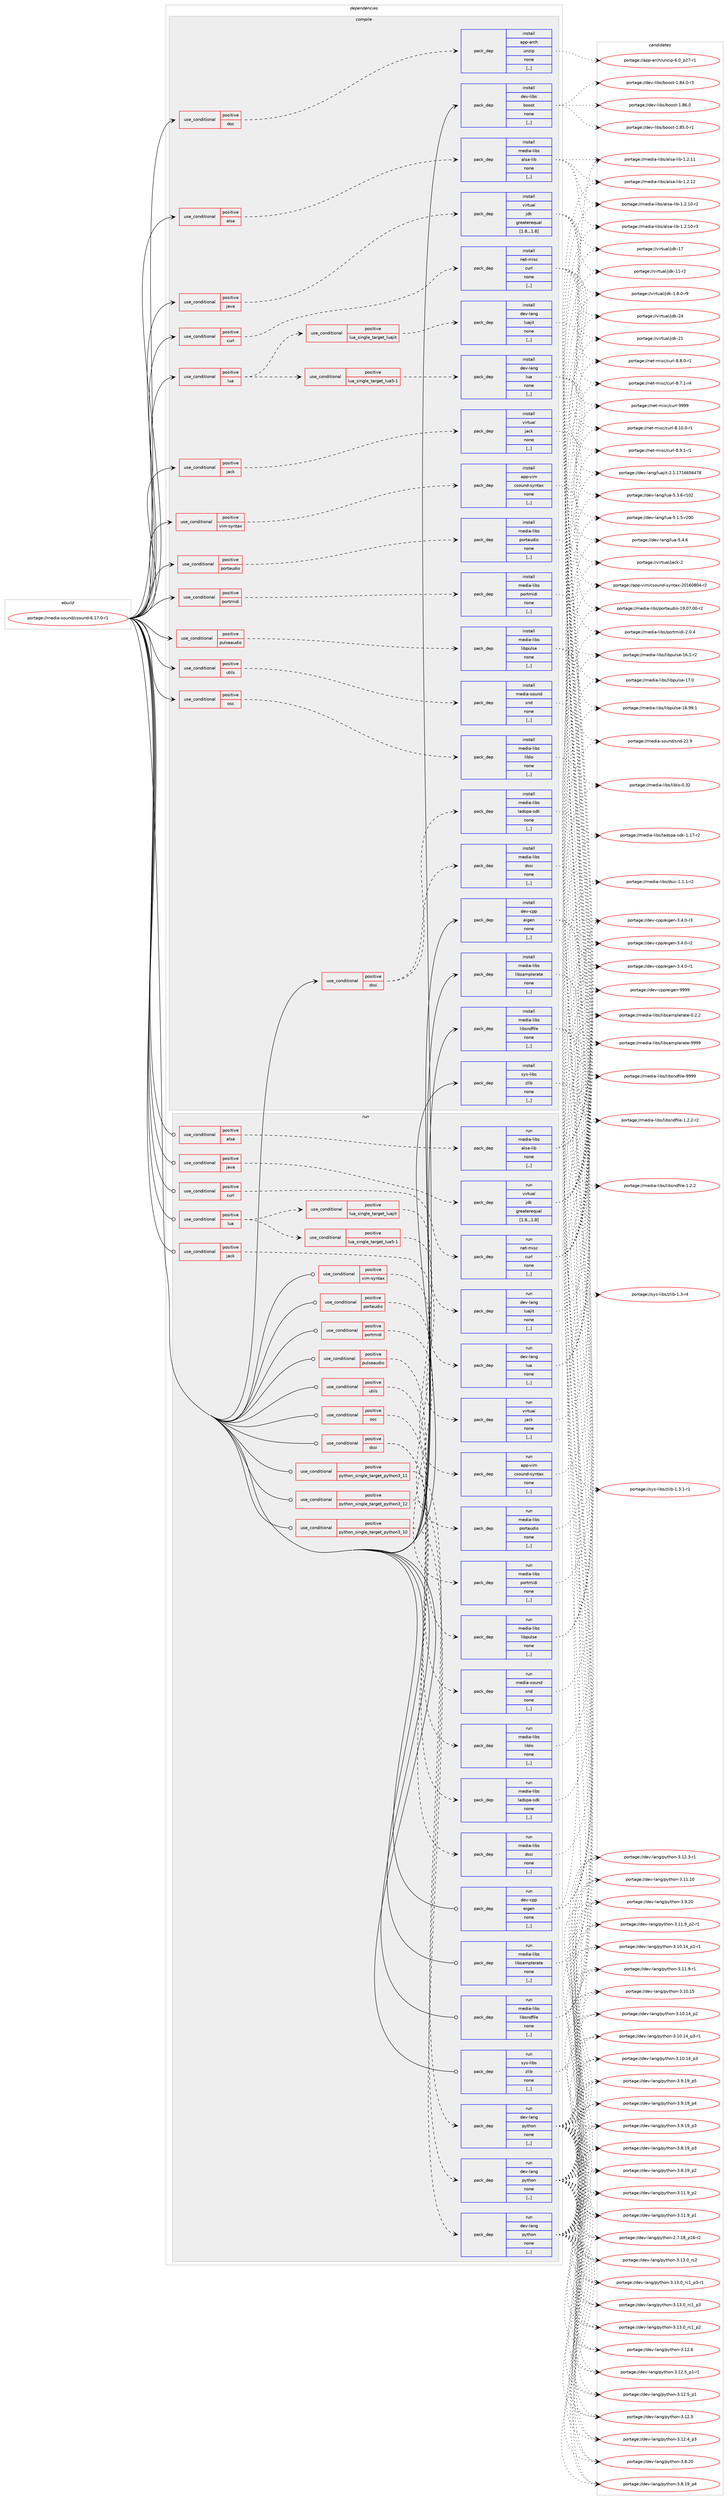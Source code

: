 digraph prolog {

# *************
# Graph options
# *************

newrank=true;
concentrate=true;
compound=true;
graph [rankdir=LR,fontname=Helvetica,fontsize=10,ranksep=1.5];#, ranksep=2.5, nodesep=0.2];
edge  [arrowhead=vee];
node  [fontname=Helvetica,fontsize=10];

# **********
# The ebuild
# **********

subgraph cluster_leftcol {
color=gray;
label=<<i>ebuild</i>>;
id [label="portage://media-sound/csound-6.17.0-r1", color=red, width=4, href="../media-sound/csound-6.17.0-r1.svg"];
}

# ****************
# The dependencies
# ****************

subgraph cluster_midcol {
color=gray;
label=<<i>dependencies</i>>;
subgraph cluster_compile {
fillcolor="#eeeeee";
style=filled;
label=<<i>compile</i>>;
subgraph cond213073 {
dependency824247 [label=<<TABLE BORDER="0" CELLBORDER="1" CELLSPACING="0" CELLPADDING="4"><TR><TD ROWSPAN="3" CELLPADDING="10">use_conditional</TD></TR><TR><TD>positive</TD></TR><TR><TD>alsa</TD></TR></TABLE>>, shape=none, color=red];
subgraph pack604966 {
dependency824248 [label=<<TABLE BORDER="0" CELLBORDER="1" CELLSPACING="0" CELLPADDING="4" WIDTH="220"><TR><TD ROWSPAN="6" CELLPADDING="30">pack_dep</TD></TR><TR><TD WIDTH="110">install</TD></TR><TR><TD>media-libs</TD></TR><TR><TD>alsa-lib</TD></TR><TR><TD>none</TD></TR><TR><TD>[,,]</TD></TR></TABLE>>, shape=none, color=blue];
}
dependency824247:e -> dependency824248:w [weight=20,style="dashed",arrowhead="vee"];
}
id:e -> dependency824247:w [weight=20,style="solid",arrowhead="vee"];
subgraph cond213074 {
dependency824249 [label=<<TABLE BORDER="0" CELLBORDER="1" CELLSPACING="0" CELLPADDING="4"><TR><TD ROWSPAN="3" CELLPADDING="10">use_conditional</TD></TR><TR><TD>positive</TD></TR><TR><TD>curl</TD></TR></TABLE>>, shape=none, color=red];
subgraph pack604967 {
dependency824250 [label=<<TABLE BORDER="0" CELLBORDER="1" CELLSPACING="0" CELLPADDING="4" WIDTH="220"><TR><TD ROWSPAN="6" CELLPADDING="30">pack_dep</TD></TR><TR><TD WIDTH="110">install</TD></TR><TR><TD>net-misc</TD></TR><TR><TD>curl</TD></TR><TR><TD>none</TD></TR><TR><TD>[,,]</TD></TR></TABLE>>, shape=none, color=blue];
}
dependency824249:e -> dependency824250:w [weight=20,style="dashed",arrowhead="vee"];
}
id:e -> dependency824249:w [weight=20,style="solid",arrowhead="vee"];
subgraph cond213075 {
dependency824251 [label=<<TABLE BORDER="0" CELLBORDER="1" CELLSPACING="0" CELLPADDING="4"><TR><TD ROWSPAN="3" CELLPADDING="10">use_conditional</TD></TR><TR><TD>positive</TD></TR><TR><TD>doc</TD></TR></TABLE>>, shape=none, color=red];
subgraph pack604968 {
dependency824252 [label=<<TABLE BORDER="0" CELLBORDER="1" CELLSPACING="0" CELLPADDING="4" WIDTH="220"><TR><TD ROWSPAN="6" CELLPADDING="30">pack_dep</TD></TR><TR><TD WIDTH="110">install</TD></TR><TR><TD>app-arch</TD></TR><TR><TD>unzip</TD></TR><TR><TD>none</TD></TR><TR><TD>[,,]</TD></TR></TABLE>>, shape=none, color=blue];
}
dependency824251:e -> dependency824252:w [weight=20,style="dashed",arrowhead="vee"];
}
id:e -> dependency824251:w [weight=20,style="solid",arrowhead="vee"];
subgraph cond213076 {
dependency824253 [label=<<TABLE BORDER="0" CELLBORDER="1" CELLSPACING="0" CELLPADDING="4"><TR><TD ROWSPAN="3" CELLPADDING="10">use_conditional</TD></TR><TR><TD>positive</TD></TR><TR><TD>dssi</TD></TR></TABLE>>, shape=none, color=red];
subgraph pack604969 {
dependency824254 [label=<<TABLE BORDER="0" CELLBORDER="1" CELLSPACING="0" CELLPADDING="4" WIDTH="220"><TR><TD ROWSPAN="6" CELLPADDING="30">pack_dep</TD></TR><TR><TD WIDTH="110">install</TD></TR><TR><TD>media-libs</TD></TR><TR><TD>dssi</TD></TR><TR><TD>none</TD></TR><TR><TD>[,,]</TD></TR></TABLE>>, shape=none, color=blue];
}
dependency824253:e -> dependency824254:w [weight=20,style="dashed",arrowhead="vee"];
subgraph pack604970 {
dependency824255 [label=<<TABLE BORDER="0" CELLBORDER="1" CELLSPACING="0" CELLPADDING="4" WIDTH="220"><TR><TD ROWSPAN="6" CELLPADDING="30">pack_dep</TD></TR><TR><TD WIDTH="110">install</TD></TR><TR><TD>media-libs</TD></TR><TR><TD>ladspa-sdk</TD></TR><TR><TD>none</TD></TR><TR><TD>[,,]</TD></TR></TABLE>>, shape=none, color=blue];
}
dependency824253:e -> dependency824255:w [weight=20,style="dashed",arrowhead="vee"];
}
id:e -> dependency824253:w [weight=20,style="solid",arrowhead="vee"];
subgraph cond213077 {
dependency824256 [label=<<TABLE BORDER="0" CELLBORDER="1" CELLSPACING="0" CELLPADDING="4"><TR><TD ROWSPAN="3" CELLPADDING="10">use_conditional</TD></TR><TR><TD>positive</TD></TR><TR><TD>jack</TD></TR></TABLE>>, shape=none, color=red];
subgraph pack604971 {
dependency824257 [label=<<TABLE BORDER="0" CELLBORDER="1" CELLSPACING="0" CELLPADDING="4" WIDTH="220"><TR><TD ROWSPAN="6" CELLPADDING="30">pack_dep</TD></TR><TR><TD WIDTH="110">install</TD></TR><TR><TD>virtual</TD></TR><TR><TD>jack</TD></TR><TR><TD>none</TD></TR><TR><TD>[,,]</TD></TR></TABLE>>, shape=none, color=blue];
}
dependency824256:e -> dependency824257:w [weight=20,style="dashed",arrowhead="vee"];
}
id:e -> dependency824256:w [weight=20,style="solid",arrowhead="vee"];
subgraph cond213078 {
dependency824258 [label=<<TABLE BORDER="0" CELLBORDER="1" CELLSPACING="0" CELLPADDING="4"><TR><TD ROWSPAN="3" CELLPADDING="10">use_conditional</TD></TR><TR><TD>positive</TD></TR><TR><TD>java</TD></TR></TABLE>>, shape=none, color=red];
subgraph pack604972 {
dependency824259 [label=<<TABLE BORDER="0" CELLBORDER="1" CELLSPACING="0" CELLPADDING="4" WIDTH="220"><TR><TD ROWSPAN="6" CELLPADDING="30">pack_dep</TD></TR><TR><TD WIDTH="110">install</TD></TR><TR><TD>virtual</TD></TR><TR><TD>jdk</TD></TR><TR><TD>greaterequal</TD></TR><TR><TD>[1.8,,,1.8]</TD></TR></TABLE>>, shape=none, color=blue];
}
dependency824258:e -> dependency824259:w [weight=20,style="dashed",arrowhead="vee"];
}
id:e -> dependency824258:w [weight=20,style="solid",arrowhead="vee"];
subgraph cond213079 {
dependency824260 [label=<<TABLE BORDER="0" CELLBORDER="1" CELLSPACING="0" CELLPADDING="4"><TR><TD ROWSPAN="3" CELLPADDING="10">use_conditional</TD></TR><TR><TD>positive</TD></TR><TR><TD>lua</TD></TR></TABLE>>, shape=none, color=red];
subgraph cond213080 {
dependency824261 [label=<<TABLE BORDER="0" CELLBORDER="1" CELLSPACING="0" CELLPADDING="4"><TR><TD ROWSPAN="3" CELLPADDING="10">use_conditional</TD></TR><TR><TD>positive</TD></TR><TR><TD>lua_single_target_luajit</TD></TR></TABLE>>, shape=none, color=red];
subgraph pack604973 {
dependency824262 [label=<<TABLE BORDER="0" CELLBORDER="1" CELLSPACING="0" CELLPADDING="4" WIDTH="220"><TR><TD ROWSPAN="6" CELLPADDING="30">pack_dep</TD></TR><TR><TD WIDTH="110">install</TD></TR><TR><TD>dev-lang</TD></TR><TR><TD>luajit</TD></TR><TR><TD>none</TD></TR><TR><TD>[,,]</TD></TR></TABLE>>, shape=none, color=blue];
}
dependency824261:e -> dependency824262:w [weight=20,style="dashed",arrowhead="vee"];
}
dependency824260:e -> dependency824261:w [weight=20,style="dashed",arrowhead="vee"];
subgraph cond213081 {
dependency824263 [label=<<TABLE BORDER="0" CELLBORDER="1" CELLSPACING="0" CELLPADDING="4"><TR><TD ROWSPAN="3" CELLPADDING="10">use_conditional</TD></TR><TR><TD>positive</TD></TR><TR><TD>lua_single_target_lua5-1</TD></TR></TABLE>>, shape=none, color=red];
subgraph pack604974 {
dependency824264 [label=<<TABLE BORDER="0" CELLBORDER="1" CELLSPACING="0" CELLPADDING="4" WIDTH="220"><TR><TD ROWSPAN="6" CELLPADDING="30">pack_dep</TD></TR><TR><TD WIDTH="110">install</TD></TR><TR><TD>dev-lang</TD></TR><TR><TD>lua</TD></TR><TR><TD>none</TD></TR><TR><TD>[,,]</TD></TR></TABLE>>, shape=none, color=blue];
}
dependency824263:e -> dependency824264:w [weight=20,style="dashed",arrowhead="vee"];
}
dependency824260:e -> dependency824263:w [weight=20,style="dashed",arrowhead="vee"];
}
id:e -> dependency824260:w [weight=20,style="solid",arrowhead="vee"];
subgraph cond213082 {
dependency824265 [label=<<TABLE BORDER="0" CELLBORDER="1" CELLSPACING="0" CELLPADDING="4"><TR><TD ROWSPAN="3" CELLPADDING="10">use_conditional</TD></TR><TR><TD>positive</TD></TR><TR><TD>osc</TD></TR></TABLE>>, shape=none, color=red];
subgraph pack604975 {
dependency824266 [label=<<TABLE BORDER="0" CELLBORDER="1" CELLSPACING="0" CELLPADDING="4" WIDTH="220"><TR><TD ROWSPAN="6" CELLPADDING="30">pack_dep</TD></TR><TR><TD WIDTH="110">install</TD></TR><TR><TD>media-libs</TD></TR><TR><TD>liblo</TD></TR><TR><TD>none</TD></TR><TR><TD>[,,]</TD></TR></TABLE>>, shape=none, color=blue];
}
dependency824265:e -> dependency824266:w [weight=20,style="dashed",arrowhead="vee"];
}
id:e -> dependency824265:w [weight=20,style="solid",arrowhead="vee"];
subgraph cond213083 {
dependency824267 [label=<<TABLE BORDER="0" CELLBORDER="1" CELLSPACING="0" CELLPADDING="4"><TR><TD ROWSPAN="3" CELLPADDING="10">use_conditional</TD></TR><TR><TD>positive</TD></TR><TR><TD>portaudio</TD></TR></TABLE>>, shape=none, color=red];
subgraph pack604976 {
dependency824268 [label=<<TABLE BORDER="0" CELLBORDER="1" CELLSPACING="0" CELLPADDING="4" WIDTH="220"><TR><TD ROWSPAN="6" CELLPADDING="30">pack_dep</TD></TR><TR><TD WIDTH="110">install</TD></TR><TR><TD>media-libs</TD></TR><TR><TD>portaudio</TD></TR><TR><TD>none</TD></TR><TR><TD>[,,]</TD></TR></TABLE>>, shape=none, color=blue];
}
dependency824267:e -> dependency824268:w [weight=20,style="dashed",arrowhead="vee"];
}
id:e -> dependency824267:w [weight=20,style="solid",arrowhead="vee"];
subgraph cond213084 {
dependency824269 [label=<<TABLE BORDER="0" CELLBORDER="1" CELLSPACING="0" CELLPADDING="4"><TR><TD ROWSPAN="3" CELLPADDING="10">use_conditional</TD></TR><TR><TD>positive</TD></TR><TR><TD>portmidi</TD></TR></TABLE>>, shape=none, color=red];
subgraph pack604977 {
dependency824270 [label=<<TABLE BORDER="0" CELLBORDER="1" CELLSPACING="0" CELLPADDING="4" WIDTH="220"><TR><TD ROWSPAN="6" CELLPADDING="30">pack_dep</TD></TR><TR><TD WIDTH="110">install</TD></TR><TR><TD>media-libs</TD></TR><TR><TD>portmidi</TD></TR><TR><TD>none</TD></TR><TR><TD>[,,]</TD></TR></TABLE>>, shape=none, color=blue];
}
dependency824269:e -> dependency824270:w [weight=20,style="dashed",arrowhead="vee"];
}
id:e -> dependency824269:w [weight=20,style="solid",arrowhead="vee"];
subgraph cond213085 {
dependency824271 [label=<<TABLE BORDER="0" CELLBORDER="1" CELLSPACING="0" CELLPADDING="4"><TR><TD ROWSPAN="3" CELLPADDING="10">use_conditional</TD></TR><TR><TD>positive</TD></TR><TR><TD>pulseaudio</TD></TR></TABLE>>, shape=none, color=red];
subgraph pack604978 {
dependency824272 [label=<<TABLE BORDER="0" CELLBORDER="1" CELLSPACING="0" CELLPADDING="4" WIDTH="220"><TR><TD ROWSPAN="6" CELLPADDING="30">pack_dep</TD></TR><TR><TD WIDTH="110">install</TD></TR><TR><TD>media-libs</TD></TR><TR><TD>libpulse</TD></TR><TR><TD>none</TD></TR><TR><TD>[,,]</TD></TR></TABLE>>, shape=none, color=blue];
}
dependency824271:e -> dependency824272:w [weight=20,style="dashed",arrowhead="vee"];
}
id:e -> dependency824271:w [weight=20,style="solid",arrowhead="vee"];
subgraph cond213086 {
dependency824273 [label=<<TABLE BORDER="0" CELLBORDER="1" CELLSPACING="0" CELLPADDING="4"><TR><TD ROWSPAN="3" CELLPADDING="10">use_conditional</TD></TR><TR><TD>positive</TD></TR><TR><TD>utils</TD></TR></TABLE>>, shape=none, color=red];
subgraph pack604979 {
dependency824274 [label=<<TABLE BORDER="0" CELLBORDER="1" CELLSPACING="0" CELLPADDING="4" WIDTH="220"><TR><TD ROWSPAN="6" CELLPADDING="30">pack_dep</TD></TR><TR><TD WIDTH="110">install</TD></TR><TR><TD>media-sound</TD></TR><TR><TD>snd</TD></TR><TR><TD>none</TD></TR><TR><TD>[,,]</TD></TR></TABLE>>, shape=none, color=blue];
}
dependency824273:e -> dependency824274:w [weight=20,style="dashed",arrowhead="vee"];
}
id:e -> dependency824273:w [weight=20,style="solid",arrowhead="vee"];
subgraph cond213087 {
dependency824275 [label=<<TABLE BORDER="0" CELLBORDER="1" CELLSPACING="0" CELLPADDING="4"><TR><TD ROWSPAN="3" CELLPADDING="10">use_conditional</TD></TR><TR><TD>positive</TD></TR><TR><TD>vim-syntax</TD></TR></TABLE>>, shape=none, color=red];
subgraph pack604980 {
dependency824276 [label=<<TABLE BORDER="0" CELLBORDER="1" CELLSPACING="0" CELLPADDING="4" WIDTH="220"><TR><TD ROWSPAN="6" CELLPADDING="30">pack_dep</TD></TR><TR><TD WIDTH="110">install</TD></TR><TR><TD>app-vim</TD></TR><TR><TD>csound-syntax</TD></TR><TR><TD>none</TD></TR><TR><TD>[,,]</TD></TR></TABLE>>, shape=none, color=blue];
}
dependency824275:e -> dependency824276:w [weight=20,style="dashed",arrowhead="vee"];
}
id:e -> dependency824275:w [weight=20,style="solid",arrowhead="vee"];
subgraph pack604981 {
dependency824277 [label=<<TABLE BORDER="0" CELLBORDER="1" CELLSPACING="0" CELLPADDING="4" WIDTH="220"><TR><TD ROWSPAN="6" CELLPADDING="30">pack_dep</TD></TR><TR><TD WIDTH="110">install</TD></TR><TR><TD>dev-cpp</TD></TR><TR><TD>eigen</TD></TR><TR><TD>none</TD></TR><TR><TD>[,,]</TD></TR></TABLE>>, shape=none, color=blue];
}
id:e -> dependency824277:w [weight=20,style="solid",arrowhead="vee"];
subgraph pack604982 {
dependency824278 [label=<<TABLE BORDER="0" CELLBORDER="1" CELLSPACING="0" CELLPADDING="4" WIDTH="220"><TR><TD ROWSPAN="6" CELLPADDING="30">pack_dep</TD></TR><TR><TD WIDTH="110">install</TD></TR><TR><TD>dev-libs</TD></TR><TR><TD>boost</TD></TR><TR><TD>none</TD></TR><TR><TD>[,,]</TD></TR></TABLE>>, shape=none, color=blue];
}
id:e -> dependency824278:w [weight=20,style="solid",arrowhead="vee"];
subgraph pack604983 {
dependency824279 [label=<<TABLE BORDER="0" CELLBORDER="1" CELLSPACING="0" CELLPADDING="4" WIDTH="220"><TR><TD ROWSPAN="6" CELLPADDING="30">pack_dep</TD></TR><TR><TD WIDTH="110">install</TD></TR><TR><TD>media-libs</TD></TR><TR><TD>libsamplerate</TD></TR><TR><TD>none</TD></TR><TR><TD>[,,]</TD></TR></TABLE>>, shape=none, color=blue];
}
id:e -> dependency824279:w [weight=20,style="solid",arrowhead="vee"];
subgraph pack604984 {
dependency824280 [label=<<TABLE BORDER="0" CELLBORDER="1" CELLSPACING="0" CELLPADDING="4" WIDTH="220"><TR><TD ROWSPAN="6" CELLPADDING="30">pack_dep</TD></TR><TR><TD WIDTH="110">install</TD></TR><TR><TD>media-libs</TD></TR><TR><TD>libsndfile</TD></TR><TR><TD>none</TD></TR><TR><TD>[,,]</TD></TR></TABLE>>, shape=none, color=blue];
}
id:e -> dependency824280:w [weight=20,style="solid",arrowhead="vee"];
subgraph pack604985 {
dependency824281 [label=<<TABLE BORDER="0" CELLBORDER="1" CELLSPACING="0" CELLPADDING="4" WIDTH="220"><TR><TD ROWSPAN="6" CELLPADDING="30">pack_dep</TD></TR><TR><TD WIDTH="110">install</TD></TR><TR><TD>sys-libs</TD></TR><TR><TD>zlib</TD></TR><TR><TD>none</TD></TR><TR><TD>[,,]</TD></TR></TABLE>>, shape=none, color=blue];
}
id:e -> dependency824281:w [weight=20,style="solid",arrowhead="vee"];
}
subgraph cluster_compileandrun {
fillcolor="#eeeeee";
style=filled;
label=<<i>compile and run</i>>;
}
subgraph cluster_run {
fillcolor="#eeeeee";
style=filled;
label=<<i>run</i>>;
subgraph cond213088 {
dependency824282 [label=<<TABLE BORDER="0" CELLBORDER="1" CELLSPACING="0" CELLPADDING="4"><TR><TD ROWSPAN="3" CELLPADDING="10">use_conditional</TD></TR><TR><TD>positive</TD></TR><TR><TD>alsa</TD></TR></TABLE>>, shape=none, color=red];
subgraph pack604986 {
dependency824283 [label=<<TABLE BORDER="0" CELLBORDER="1" CELLSPACING="0" CELLPADDING="4" WIDTH="220"><TR><TD ROWSPAN="6" CELLPADDING="30">pack_dep</TD></TR><TR><TD WIDTH="110">run</TD></TR><TR><TD>media-libs</TD></TR><TR><TD>alsa-lib</TD></TR><TR><TD>none</TD></TR><TR><TD>[,,]</TD></TR></TABLE>>, shape=none, color=blue];
}
dependency824282:e -> dependency824283:w [weight=20,style="dashed",arrowhead="vee"];
}
id:e -> dependency824282:w [weight=20,style="solid",arrowhead="odot"];
subgraph cond213089 {
dependency824284 [label=<<TABLE BORDER="0" CELLBORDER="1" CELLSPACING="0" CELLPADDING="4"><TR><TD ROWSPAN="3" CELLPADDING="10">use_conditional</TD></TR><TR><TD>positive</TD></TR><TR><TD>curl</TD></TR></TABLE>>, shape=none, color=red];
subgraph pack604987 {
dependency824285 [label=<<TABLE BORDER="0" CELLBORDER="1" CELLSPACING="0" CELLPADDING="4" WIDTH="220"><TR><TD ROWSPAN="6" CELLPADDING="30">pack_dep</TD></TR><TR><TD WIDTH="110">run</TD></TR><TR><TD>net-misc</TD></TR><TR><TD>curl</TD></TR><TR><TD>none</TD></TR><TR><TD>[,,]</TD></TR></TABLE>>, shape=none, color=blue];
}
dependency824284:e -> dependency824285:w [weight=20,style="dashed",arrowhead="vee"];
}
id:e -> dependency824284:w [weight=20,style="solid",arrowhead="odot"];
subgraph cond213090 {
dependency824286 [label=<<TABLE BORDER="0" CELLBORDER="1" CELLSPACING="0" CELLPADDING="4"><TR><TD ROWSPAN="3" CELLPADDING="10">use_conditional</TD></TR><TR><TD>positive</TD></TR><TR><TD>dssi</TD></TR></TABLE>>, shape=none, color=red];
subgraph pack604988 {
dependency824287 [label=<<TABLE BORDER="0" CELLBORDER="1" CELLSPACING="0" CELLPADDING="4" WIDTH="220"><TR><TD ROWSPAN="6" CELLPADDING="30">pack_dep</TD></TR><TR><TD WIDTH="110">run</TD></TR><TR><TD>media-libs</TD></TR><TR><TD>dssi</TD></TR><TR><TD>none</TD></TR><TR><TD>[,,]</TD></TR></TABLE>>, shape=none, color=blue];
}
dependency824286:e -> dependency824287:w [weight=20,style="dashed",arrowhead="vee"];
subgraph pack604989 {
dependency824288 [label=<<TABLE BORDER="0" CELLBORDER="1" CELLSPACING="0" CELLPADDING="4" WIDTH="220"><TR><TD ROWSPAN="6" CELLPADDING="30">pack_dep</TD></TR><TR><TD WIDTH="110">run</TD></TR><TR><TD>media-libs</TD></TR><TR><TD>ladspa-sdk</TD></TR><TR><TD>none</TD></TR><TR><TD>[,,]</TD></TR></TABLE>>, shape=none, color=blue];
}
dependency824286:e -> dependency824288:w [weight=20,style="dashed",arrowhead="vee"];
}
id:e -> dependency824286:w [weight=20,style="solid",arrowhead="odot"];
subgraph cond213091 {
dependency824289 [label=<<TABLE BORDER="0" CELLBORDER="1" CELLSPACING="0" CELLPADDING="4"><TR><TD ROWSPAN="3" CELLPADDING="10">use_conditional</TD></TR><TR><TD>positive</TD></TR><TR><TD>jack</TD></TR></TABLE>>, shape=none, color=red];
subgraph pack604990 {
dependency824290 [label=<<TABLE BORDER="0" CELLBORDER="1" CELLSPACING="0" CELLPADDING="4" WIDTH="220"><TR><TD ROWSPAN="6" CELLPADDING="30">pack_dep</TD></TR><TR><TD WIDTH="110">run</TD></TR><TR><TD>virtual</TD></TR><TR><TD>jack</TD></TR><TR><TD>none</TD></TR><TR><TD>[,,]</TD></TR></TABLE>>, shape=none, color=blue];
}
dependency824289:e -> dependency824290:w [weight=20,style="dashed",arrowhead="vee"];
}
id:e -> dependency824289:w [weight=20,style="solid",arrowhead="odot"];
subgraph cond213092 {
dependency824291 [label=<<TABLE BORDER="0" CELLBORDER="1" CELLSPACING="0" CELLPADDING="4"><TR><TD ROWSPAN="3" CELLPADDING="10">use_conditional</TD></TR><TR><TD>positive</TD></TR><TR><TD>java</TD></TR></TABLE>>, shape=none, color=red];
subgraph pack604991 {
dependency824292 [label=<<TABLE BORDER="0" CELLBORDER="1" CELLSPACING="0" CELLPADDING="4" WIDTH="220"><TR><TD ROWSPAN="6" CELLPADDING="30">pack_dep</TD></TR><TR><TD WIDTH="110">run</TD></TR><TR><TD>virtual</TD></TR><TR><TD>jdk</TD></TR><TR><TD>greaterequal</TD></TR><TR><TD>[1.8,,,1.8]</TD></TR></TABLE>>, shape=none, color=blue];
}
dependency824291:e -> dependency824292:w [weight=20,style="dashed",arrowhead="vee"];
}
id:e -> dependency824291:w [weight=20,style="solid",arrowhead="odot"];
subgraph cond213093 {
dependency824293 [label=<<TABLE BORDER="0" CELLBORDER="1" CELLSPACING="0" CELLPADDING="4"><TR><TD ROWSPAN="3" CELLPADDING="10">use_conditional</TD></TR><TR><TD>positive</TD></TR><TR><TD>lua</TD></TR></TABLE>>, shape=none, color=red];
subgraph cond213094 {
dependency824294 [label=<<TABLE BORDER="0" CELLBORDER="1" CELLSPACING="0" CELLPADDING="4"><TR><TD ROWSPAN="3" CELLPADDING="10">use_conditional</TD></TR><TR><TD>positive</TD></TR><TR><TD>lua_single_target_luajit</TD></TR></TABLE>>, shape=none, color=red];
subgraph pack604992 {
dependency824295 [label=<<TABLE BORDER="0" CELLBORDER="1" CELLSPACING="0" CELLPADDING="4" WIDTH="220"><TR><TD ROWSPAN="6" CELLPADDING="30">pack_dep</TD></TR><TR><TD WIDTH="110">run</TD></TR><TR><TD>dev-lang</TD></TR><TR><TD>luajit</TD></TR><TR><TD>none</TD></TR><TR><TD>[,,]</TD></TR></TABLE>>, shape=none, color=blue];
}
dependency824294:e -> dependency824295:w [weight=20,style="dashed",arrowhead="vee"];
}
dependency824293:e -> dependency824294:w [weight=20,style="dashed",arrowhead="vee"];
subgraph cond213095 {
dependency824296 [label=<<TABLE BORDER="0" CELLBORDER="1" CELLSPACING="0" CELLPADDING="4"><TR><TD ROWSPAN="3" CELLPADDING="10">use_conditional</TD></TR><TR><TD>positive</TD></TR><TR><TD>lua_single_target_lua5-1</TD></TR></TABLE>>, shape=none, color=red];
subgraph pack604993 {
dependency824297 [label=<<TABLE BORDER="0" CELLBORDER="1" CELLSPACING="0" CELLPADDING="4" WIDTH="220"><TR><TD ROWSPAN="6" CELLPADDING="30">pack_dep</TD></TR><TR><TD WIDTH="110">run</TD></TR><TR><TD>dev-lang</TD></TR><TR><TD>lua</TD></TR><TR><TD>none</TD></TR><TR><TD>[,,]</TD></TR></TABLE>>, shape=none, color=blue];
}
dependency824296:e -> dependency824297:w [weight=20,style="dashed",arrowhead="vee"];
}
dependency824293:e -> dependency824296:w [weight=20,style="dashed",arrowhead="vee"];
}
id:e -> dependency824293:w [weight=20,style="solid",arrowhead="odot"];
subgraph cond213096 {
dependency824298 [label=<<TABLE BORDER="0" CELLBORDER="1" CELLSPACING="0" CELLPADDING="4"><TR><TD ROWSPAN="3" CELLPADDING="10">use_conditional</TD></TR><TR><TD>positive</TD></TR><TR><TD>osc</TD></TR></TABLE>>, shape=none, color=red];
subgraph pack604994 {
dependency824299 [label=<<TABLE BORDER="0" CELLBORDER="1" CELLSPACING="0" CELLPADDING="4" WIDTH="220"><TR><TD ROWSPAN="6" CELLPADDING="30">pack_dep</TD></TR><TR><TD WIDTH="110">run</TD></TR><TR><TD>media-libs</TD></TR><TR><TD>liblo</TD></TR><TR><TD>none</TD></TR><TR><TD>[,,]</TD></TR></TABLE>>, shape=none, color=blue];
}
dependency824298:e -> dependency824299:w [weight=20,style="dashed",arrowhead="vee"];
}
id:e -> dependency824298:w [weight=20,style="solid",arrowhead="odot"];
subgraph cond213097 {
dependency824300 [label=<<TABLE BORDER="0" CELLBORDER="1" CELLSPACING="0" CELLPADDING="4"><TR><TD ROWSPAN="3" CELLPADDING="10">use_conditional</TD></TR><TR><TD>positive</TD></TR><TR><TD>portaudio</TD></TR></TABLE>>, shape=none, color=red];
subgraph pack604995 {
dependency824301 [label=<<TABLE BORDER="0" CELLBORDER="1" CELLSPACING="0" CELLPADDING="4" WIDTH="220"><TR><TD ROWSPAN="6" CELLPADDING="30">pack_dep</TD></TR><TR><TD WIDTH="110">run</TD></TR><TR><TD>media-libs</TD></TR><TR><TD>portaudio</TD></TR><TR><TD>none</TD></TR><TR><TD>[,,]</TD></TR></TABLE>>, shape=none, color=blue];
}
dependency824300:e -> dependency824301:w [weight=20,style="dashed",arrowhead="vee"];
}
id:e -> dependency824300:w [weight=20,style="solid",arrowhead="odot"];
subgraph cond213098 {
dependency824302 [label=<<TABLE BORDER="0" CELLBORDER="1" CELLSPACING="0" CELLPADDING="4"><TR><TD ROWSPAN="3" CELLPADDING="10">use_conditional</TD></TR><TR><TD>positive</TD></TR><TR><TD>portmidi</TD></TR></TABLE>>, shape=none, color=red];
subgraph pack604996 {
dependency824303 [label=<<TABLE BORDER="0" CELLBORDER="1" CELLSPACING="0" CELLPADDING="4" WIDTH="220"><TR><TD ROWSPAN="6" CELLPADDING="30">pack_dep</TD></TR><TR><TD WIDTH="110">run</TD></TR><TR><TD>media-libs</TD></TR><TR><TD>portmidi</TD></TR><TR><TD>none</TD></TR><TR><TD>[,,]</TD></TR></TABLE>>, shape=none, color=blue];
}
dependency824302:e -> dependency824303:w [weight=20,style="dashed",arrowhead="vee"];
}
id:e -> dependency824302:w [weight=20,style="solid",arrowhead="odot"];
subgraph cond213099 {
dependency824304 [label=<<TABLE BORDER="0" CELLBORDER="1" CELLSPACING="0" CELLPADDING="4"><TR><TD ROWSPAN="3" CELLPADDING="10">use_conditional</TD></TR><TR><TD>positive</TD></TR><TR><TD>pulseaudio</TD></TR></TABLE>>, shape=none, color=red];
subgraph pack604997 {
dependency824305 [label=<<TABLE BORDER="0" CELLBORDER="1" CELLSPACING="0" CELLPADDING="4" WIDTH="220"><TR><TD ROWSPAN="6" CELLPADDING="30">pack_dep</TD></TR><TR><TD WIDTH="110">run</TD></TR><TR><TD>media-libs</TD></TR><TR><TD>libpulse</TD></TR><TR><TD>none</TD></TR><TR><TD>[,,]</TD></TR></TABLE>>, shape=none, color=blue];
}
dependency824304:e -> dependency824305:w [weight=20,style="dashed",arrowhead="vee"];
}
id:e -> dependency824304:w [weight=20,style="solid",arrowhead="odot"];
subgraph cond213100 {
dependency824306 [label=<<TABLE BORDER="0" CELLBORDER="1" CELLSPACING="0" CELLPADDING="4"><TR><TD ROWSPAN="3" CELLPADDING="10">use_conditional</TD></TR><TR><TD>positive</TD></TR><TR><TD>python_single_target_python3_10</TD></TR></TABLE>>, shape=none, color=red];
subgraph pack604998 {
dependency824307 [label=<<TABLE BORDER="0" CELLBORDER="1" CELLSPACING="0" CELLPADDING="4" WIDTH="220"><TR><TD ROWSPAN="6" CELLPADDING="30">pack_dep</TD></TR><TR><TD WIDTH="110">run</TD></TR><TR><TD>dev-lang</TD></TR><TR><TD>python</TD></TR><TR><TD>none</TD></TR><TR><TD>[,,]</TD></TR></TABLE>>, shape=none, color=blue];
}
dependency824306:e -> dependency824307:w [weight=20,style="dashed",arrowhead="vee"];
}
id:e -> dependency824306:w [weight=20,style="solid",arrowhead="odot"];
subgraph cond213101 {
dependency824308 [label=<<TABLE BORDER="0" CELLBORDER="1" CELLSPACING="0" CELLPADDING="4"><TR><TD ROWSPAN="3" CELLPADDING="10">use_conditional</TD></TR><TR><TD>positive</TD></TR><TR><TD>python_single_target_python3_11</TD></TR></TABLE>>, shape=none, color=red];
subgraph pack604999 {
dependency824309 [label=<<TABLE BORDER="0" CELLBORDER="1" CELLSPACING="0" CELLPADDING="4" WIDTH="220"><TR><TD ROWSPAN="6" CELLPADDING="30">pack_dep</TD></TR><TR><TD WIDTH="110">run</TD></TR><TR><TD>dev-lang</TD></TR><TR><TD>python</TD></TR><TR><TD>none</TD></TR><TR><TD>[,,]</TD></TR></TABLE>>, shape=none, color=blue];
}
dependency824308:e -> dependency824309:w [weight=20,style="dashed",arrowhead="vee"];
}
id:e -> dependency824308:w [weight=20,style="solid",arrowhead="odot"];
subgraph cond213102 {
dependency824310 [label=<<TABLE BORDER="0" CELLBORDER="1" CELLSPACING="0" CELLPADDING="4"><TR><TD ROWSPAN="3" CELLPADDING="10">use_conditional</TD></TR><TR><TD>positive</TD></TR><TR><TD>python_single_target_python3_12</TD></TR></TABLE>>, shape=none, color=red];
subgraph pack605000 {
dependency824311 [label=<<TABLE BORDER="0" CELLBORDER="1" CELLSPACING="0" CELLPADDING="4" WIDTH="220"><TR><TD ROWSPAN="6" CELLPADDING="30">pack_dep</TD></TR><TR><TD WIDTH="110">run</TD></TR><TR><TD>dev-lang</TD></TR><TR><TD>python</TD></TR><TR><TD>none</TD></TR><TR><TD>[,,]</TD></TR></TABLE>>, shape=none, color=blue];
}
dependency824310:e -> dependency824311:w [weight=20,style="dashed",arrowhead="vee"];
}
id:e -> dependency824310:w [weight=20,style="solid",arrowhead="odot"];
subgraph cond213103 {
dependency824312 [label=<<TABLE BORDER="0" CELLBORDER="1" CELLSPACING="0" CELLPADDING="4"><TR><TD ROWSPAN="3" CELLPADDING="10">use_conditional</TD></TR><TR><TD>positive</TD></TR><TR><TD>utils</TD></TR></TABLE>>, shape=none, color=red];
subgraph pack605001 {
dependency824313 [label=<<TABLE BORDER="0" CELLBORDER="1" CELLSPACING="0" CELLPADDING="4" WIDTH="220"><TR><TD ROWSPAN="6" CELLPADDING="30">pack_dep</TD></TR><TR><TD WIDTH="110">run</TD></TR><TR><TD>media-sound</TD></TR><TR><TD>snd</TD></TR><TR><TD>none</TD></TR><TR><TD>[,,]</TD></TR></TABLE>>, shape=none, color=blue];
}
dependency824312:e -> dependency824313:w [weight=20,style="dashed",arrowhead="vee"];
}
id:e -> dependency824312:w [weight=20,style="solid",arrowhead="odot"];
subgraph cond213104 {
dependency824314 [label=<<TABLE BORDER="0" CELLBORDER="1" CELLSPACING="0" CELLPADDING="4"><TR><TD ROWSPAN="3" CELLPADDING="10">use_conditional</TD></TR><TR><TD>positive</TD></TR><TR><TD>vim-syntax</TD></TR></TABLE>>, shape=none, color=red];
subgraph pack605002 {
dependency824315 [label=<<TABLE BORDER="0" CELLBORDER="1" CELLSPACING="0" CELLPADDING="4" WIDTH="220"><TR><TD ROWSPAN="6" CELLPADDING="30">pack_dep</TD></TR><TR><TD WIDTH="110">run</TD></TR><TR><TD>app-vim</TD></TR><TR><TD>csound-syntax</TD></TR><TR><TD>none</TD></TR><TR><TD>[,,]</TD></TR></TABLE>>, shape=none, color=blue];
}
dependency824314:e -> dependency824315:w [weight=20,style="dashed",arrowhead="vee"];
}
id:e -> dependency824314:w [weight=20,style="solid",arrowhead="odot"];
subgraph pack605003 {
dependency824316 [label=<<TABLE BORDER="0" CELLBORDER="1" CELLSPACING="0" CELLPADDING="4" WIDTH="220"><TR><TD ROWSPAN="6" CELLPADDING="30">pack_dep</TD></TR><TR><TD WIDTH="110">run</TD></TR><TR><TD>dev-cpp</TD></TR><TR><TD>eigen</TD></TR><TR><TD>none</TD></TR><TR><TD>[,,]</TD></TR></TABLE>>, shape=none, color=blue];
}
id:e -> dependency824316:w [weight=20,style="solid",arrowhead="odot"];
subgraph pack605004 {
dependency824317 [label=<<TABLE BORDER="0" CELLBORDER="1" CELLSPACING="0" CELLPADDING="4" WIDTH="220"><TR><TD ROWSPAN="6" CELLPADDING="30">pack_dep</TD></TR><TR><TD WIDTH="110">run</TD></TR><TR><TD>media-libs</TD></TR><TR><TD>libsamplerate</TD></TR><TR><TD>none</TD></TR><TR><TD>[,,]</TD></TR></TABLE>>, shape=none, color=blue];
}
id:e -> dependency824317:w [weight=20,style="solid",arrowhead="odot"];
subgraph pack605005 {
dependency824318 [label=<<TABLE BORDER="0" CELLBORDER="1" CELLSPACING="0" CELLPADDING="4" WIDTH="220"><TR><TD ROWSPAN="6" CELLPADDING="30">pack_dep</TD></TR><TR><TD WIDTH="110">run</TD></TR><TR><TD>media-libs</TD></TR><TR><TD>libsndfile</TD></TR><TR><TD>none</TD></TR><TR><TD>[,,]</TD></TR></TABLE>>, shape=none, color=blue];
}
id:e -> dependency824318:w [weight=20,style="solid",arrowhead="odot"];
subgraph pack605006 {
dependency824319 [label=<<TABLE BORDER="0" CELLBORDER="1" CELLSPACING="0" CELLPADDING="4" WIDTH="220"><TR><TD ROWSPAN="6" CELLPADDING="30">pack_dep</TD></TR><TR><TD WIDTH="110">run</TD></TR><TR><TD>sys-libs</TD></TR><TR><TD>zlib</TD></TR><TR><TD>none</TD></TR><TR><TD>[,,]</TD></TR></TABLE>>, shape=none, color=blue];
}
id:e -> dependency824319:w [weight=20,style="solid",arrowhead="odot"];
}
}

# **************
# The candidates
# **************

subgraph cluster_choices {
rank=same;
color=gray;
label=<<i>candidates</i>>;

subgraph choice604966 {
color=black;
nodesep=1;
choice109101100105974510810598115479710811597451081059845494650464950 [label="portage://media-libs/alsa-lib-1.2.12", color=red, width=4,href="../media-libs/alsa-lib-1.2.12.svg"];
choice109101100105974510810598115479710811597451081059845494650464949 [label="portage://media-libs/alsa-lib-1.2.11", color=red, width=4,href="../media-libs/alsa-lib-1.2.11.svg"];
choice1091011001059745108105981154797108115974510810598454946504649484511451 [label="portage://media-libs/alsa-lib-1.2.10-r3", color=red, width=4,href="../media-libs/alsa-lib-1.2.10-r3.svg"];
choice1091011001059745108105981154797108115974510810598454946504649484511450 [label="portage://media-libs/alsa-lib-1.2.10-r2", color=red, width=4,href="../media-libs/alsa-lib-1.2.10-r2.svg"];
dependency824248:e -> choice109101100105974510810598115479710811597451081059845494650464950:w [style=dotted,weight="100"];
dependency824248:e -> choice109101100105974510810598115479710811597451081059845494650464949:w [style=dotted,weight="100"];
dependency824248:e -> choice1091011001059745108105981154797108115974510810598454946504649484511451:w [style=dotted,weight="100"];
dependency824248:e -> choice1091011001059745108105981154797108115974510810598454946504649484511450:w [style=dotted,weight="100"];
}
subgraph choice604967 {
color=black;
nodesep=1;
choice110101116451091051159947991171141084557575757 [label="portage://net-misc/curl-9999", color=red, width=4,href="../net-misc/curl-9999.svg"];
choice11010111645109105115994799117114108455646494846484511449 [label="portage://net-misc/curl-8.10.0-r1", color=red, width=4,href="../net-misc/curl-8.10.0-r1.svg"];
choice110101116451091051159947991171141084556465746494511449 [label="portage://net-misc/curl-8.9.1-r1", color=red, width=4,href="../net-misc/curl-8.9.1-r1.svg"];
choice110101116451091051159947991171141084556465646484511449 [label="portage://net-misc/curl-8.8.0-r1", color=red, width=4,href="../net-misc/curl-8.8.0-r1.svg"];
choice110101116451091051159947991171141084556465546494511452 [label="portage://net-misc/curl-8.7.1-r4", color=red, width=4,href="../net-misc/curl-8.7.1-r4.svg"];
dependency824250:e -> choice110101116451091051159947991171141084557575757:w [style=dotted,weight="100"];
dependency824250:e -> choice11010111645109105115994799117114108455646494846484511449:w [style=dotted,weight="100"];
dependency824250:e -> choice110101116451091051159947991171141084556465746494511449:w [style=dotted,weight="100"];
dependency824250:e -> choice110101116451091051159947991171141084556465646484511449:w [style=dotted,weight="100"];
dependency824250:e -> choice110101116451091051159947991171141084556465546494511452:w [style=dotted,weight="100"];
}
subgraph choice604968 {
color=black;
nodesep=1;
choice9711211245971149910447117110122105112455446489511250554511449 [label="portage://app-arch/unzip-6.0_p27-r1", color=red, width=4,href="../app-arch/unzip-6.0_p27-r1.svg"];
dependency824252:e -> choice9711211245971149910447117110122105112455446489511250554511449:w [style=dotted,weight="100"];
}
subgraph choice604969 {
color=black;
nodesep=1;
choice109101100105974510810598115471001151151054549464946494511450 [label="portage://media-libs/dssi-1.1.1-r2", color=red, width=4,href="../media-libs/dssi-1.1.1-r2.svg"];
dependency824254:e -> choice109101100105974510810598115471001151151054549464946494511450:w [style=dotted,weight="100"];
}
subgraph choice604970 {
color=black;
nodesep=1;
choice1091011001059745108105981154710897100115112974511510010745494649554511450 [label="portage://media-libs/ladspa-sdk-1.17-r2", color=red, width=4,href="../media-libs/ladspa-sdk-1.17-r2.svg"];
dependency824255:e -> choice1091011001059745108105981154710897100115112974511510010745494649554511450:w [style=dotted,weight="100"];
}
subgraph choice604971 {
color=black;
nodesep=1;
choice118105114116117971084710697991074550 [label="portage://virtual/jack-2", color=red, width=4,href="../virtual/jack-2.svg"];
dependency824257:e -> choice118105114116117971084710697991074550:w [style=dotted,weight="100"];
}
subgraph choice604972 {
color=black;
nodesep=1;
choice1181051141161179710847106100107455052 [label="portage://virtual/jdk-24", color=red, width=4,href="../virtual/jdk-24.svg"];
choice1181051141161179710847106100107455049 [label="portage://virtual/jdk-21", color=red, width=4,href="../virtual/jdk-21.svg"];
choice1181051141161179710847106100107454955 [label="portage://virtual/jdk-17", color=red, width=4,href="../virtual/jdk-17.svg"];
choice11810511411611797108471061001074549494511450 [label="portage://virtual/jdk-11-r2", color=red, width=4,href="../virtual/jdk-11-r2.svg"];
choice11810511411611797108471061001074549465646484511457 [label="portage://virtual/jdk-1.8.0-r9", color=red, width=4,href="../virtual/jdk-1.8.0-r9.svg"];
dependency824259:e -> choice1181051141161179710847106100107455052:w [style=dotted,weight="100"];
dependency824259:e -> choice1181051141161179710847106100107455049:w [style=dotted,weight="100"];
dependency824259:e -> choice1181051141161179710847106100107454955:w [style=dotted,weight="100"];
dependency824259:e -> choice11810511411611797108471061001074549494511450:w [style=dotted,weight="100"];
dependency824259:e -> choice11810511411611797108471061001074549465646484511457:w [style=dotted,weight="100"];
}
subgraph choice604973 {
color=black;
nodesep=1;
choice10010111845108971101034710811797106105116455046494649554954545354525556 [label="portage://dev-lang/luajit-2.1.1716656478", color=red, width=4,href="../dev-lang/luajit-2.1.1716656478.svg"];
dependency824262:e -> choice10010111845108971101034710811797106105116455046494649554954545354525556:w [style=dotted,weight="100"];
}
subgraph choice604974 {
color=black;
nodesep=1;
choice10010111845108971101034710811797455346524654 [label="portage://dev-lang/lua-5.4.6", color=red, width=4,href="../dev-lang/lua-5.4.6.svg"];
choice1001011184510897110103471081179745534651465445114494850 [label="portage://dev-lang/lua-5.3.6-r102", color=red, width=4,href="../dev-lang/lua-5.3.6-r102.svg"];
choice1001011184510897110103471081179745534649465345114504848 [label="portage://dev-lang/lua-5.1.5-r200", color=red, width=4,href="../dev-lang/lua-5.1.5-r200.svg"];
dependency824264:e -> choice10010111845108971101034710811797455346524654:w [style=dotted,weight="100"];
dependency824264:e -> choice1001011184510897110103471081179745534651465445114494850:w [style=dotted,weight="100"];
dependency824264:e -> choice1001011184510897110103471081179745534649465345114504848:w [style=dotted,weight="100"];
}
subgraph choice604975 {
color=black;
nodesep=1;
choice10910110010597451081059811547108105981081114548465150 [label="portage://media-libs/liblo-0.32", color=red, width=4,href="../media-libs/liblo-0.32.svg"];
dependency824266:e -> choice10910110010597451081059811547108105981081114548465150:w [style=dotted,weight="100"];
}
subgraph choice604976 {
color=black;
nodesep=1;
choice10910110010597451081059811547112111114116971171001051114549574648554648484511450 [label="portage://media-libs/portaudio-19.07.00-r2", color=red, width=4,href="../media-libs/portaudio-19.07.00-r2.svg"];
dependency824268:e -> choice10910110010597451081059811547112111114116971171001051114549574648554648484511450:w [style=dotted,weight="100"];
}
subgraph choice604977 {
color=black;
nodesep=1;
choice10910110010597451081059811547112111114116109105100105455046484652 [label="portage://media-libs/portmidi-2.0.4", color=red, width=4,href="../media-libs/portmidi-2.0.4.svg"];
dependency824270:e -> choice10910110010597451081059811547112111114116109105100105455046484652:w [style=dotted,weight="100"];
}
subgraph choice604978 {
color=black;
nodesep=1;
choice10910110010597451081059811547108105981121171081151014549554648 [label="portage://media-libs/libpulse-17.0", color=red, width=4,href="../media-libs/libpulse-17.0.svg"];
choice10910110010597451081059811547108105981121171081151014549544657574649 [label="portage://media-libs/libpulse-16.99.1", color=red, width=4,href="../media-libs/libpulse-16.99.1.svg"];
choice109101100105974510810598115471081059811211710811510145495446494511450 [label="portage://media-libs/libpulse-16.1-r2", color=red, width=4,href="../media-libs/libpulse-16.1-r2.svg"];
dependency824272:e -> choice10910110010597451081059811547108105981121171081151014549554648:w [style=dotted,weight="100"];
dependency824272:e -> choice10910110010597451081059811547108105981121171081151014549544657574649:w [style=dotted,weight="100"];
dependency824272:e -> choice109101100105974510810598115471081059811211710811510145495446494511450:w [style=dotted,weight="100"];
}
subgraph choice604979 {
color=black;
nodesep=1;
choice1091011001059745115111117110100471151101004550504657 [label="portage://media-sound/snd-22.9", color=red, width=4,href="../media-sound/snd-22.9.svg"];
dependency824274:e -> choice1091011001059745115111117110100471151101004550504657:w [style=dotted,weight="100"];
}
subgraph choice604980 {
color=black;
nodesep=1;
choice9711211245118105109479911511111711010045115121110116971204550484954485648524511450 [label="portage://app-vim/csound-syntax-20160804-r2", color=red, width=4,href="../app-vim/csound-syntax-20160804-r2.svg"];
dependency824276:e -> choice9711211245118105109479911511111711010045115121110116971204550484954485648524511450:w [style=dotted,weight="100"];
}
subgraph choice604981 {
color=black;
nodesep=1;
choice1001011184599112112471011051031011104557575757 [label="portage://dev-cpp/eigen-9999", color=red, width=4,href="../dev-cpp/eigen-9999.svg"];
choice1001011184599112112471011051031011104551465246484511451 [label="portage://dev-cpp/eigen-3.4.0-r3", color=red, width=4,href="../dev-cpp/eigen-3.4.0-r3.svg"];
choice1001011184599112112471011051031011104551465246484511450 [label="portage://dev-cpp/eigen-3.4.0-r2", color=red, width=4,href="../dev-cpp/eigen-3.4.0-r2.svg"];
choice1001011184599112112471011051031011104551465246484511449 [label="portage://dev-cpp/eigen-3.4.0-r1", color=red, width=4,href="../dev-cpp/eigen-3.4.0-r1.svg"];
dependency824277:e -> choice1001011184599112112471011051031011104557575757:w [style=dotted,weight="100"];
dependency824277:e -> choice1001011184599112112471011051031011104551465246484511451:w [style=dotted,weight="100"];
dependency824277:e -> choice1001011184599112112471011051031011104551465246484511450:w [style=dotted,weight="100"];
dependency824277:e -> choice1001011184599112112471011051031011104551465246484511449:w [style=dotted,weight="100"];
}
subgraph choice604982 {
color=black;
nodesep=1;
choice1001011184510810598115479811111111511645494656544648 [label="portage://dev-libs/boost-1.86.0", color=red, width=4,href="../dev-libs/boost-1.86.0.svg"];
choice10010111845108105981154798111111115116454946565346484511449 [label="portage://dev-libs/boost-1.85.0-r1", color=red, width=4,href="../dev-libs/boost-1.85.0-r1.svg"];
choice10010111845108105981154798111111115116454946565246484511451 [label="portage://dev-libs/boost-1.84.0-r3", color=red, width=4,href="../dev-libs/boost-1.84.0-r3.svg"];
dependency824278:e -> choice1001011184510810598115479811111111511645494656544648:w [style=dotted,weight="100"];
dependency824278:e -> choice10010111845108105981154798111111115116454946565346484511449:w [style=dotted,weight="100"];
dependency824278:e -> choice10010111845108105981154798111111115116454946565246484511451:w [style=dotted,weight="100"];
}
subgraph choice604983 {
color=black;
nodesep=1;
choice109101100105974510810598115471081059811597109112108101114971161014557575757 [label="portage://media-libs/libsamplerate-9999", color=red, width=4,href="../media-libs/libsamplerate-9999.svg"];
choice10910110010597451081059811547108105981159710911210810111497116101454846504650 [label="portage://media-libs/libsamplerate-0.2.2", color=red, width=4,href="../media-libs/libsamplerate-0.2.2.svg"];
dependency824279:e -> choice109101100105974510810598115471081059811597109112108101114971161014557575757:w [style=dotted,weight="100"];
dependency824279:e -> choice10910110010597451081059811547108105981159710911210810111497116101454846504650:w [style=dotted,weight="100"];
}
subgraph choice604984 {
color=black;
nodesep=1;
choice10910110010597451081059811547108105981151101001021051081014557575757 [label="portage://media-libs/libsndfile-9999", color=red, width=4,href="../media-libs/libsndfile-9999.svg"];
choice10910110010597451081059811547108105981151101001021051081014549465046504511450 [label="portage://media-libs/libsndfile-1.2.2-r2", color=red, width=4,href="../media-libs/libsndfile-1.2.2-r2.svg"];
choice1091011001059745108105981154710810598115110100102105108101454946504650 [label="portage://media-libs/libsndfile-1.2.2", color=red, width=4,href="../media-libs/libsndfile-1.2.2.svg"];
dependency824280:e -> choice10910110010597451081059811547108105981151101001021051081014557575757:w [style=dotted,weight="100"];
dependency824280:e -> choice10910110010597451081059811547108105981151101001021051081014549465046504511450:w [style=dotted,weight="100"];
dependency824280:e -> choice1091011001059745108105981154710810598115110100102105108101454946504650:w [style=dotted,weight="100"];
}
subgraph choice604985 {
color=black;
nodesep=1;
choice115121115451081059811547122108105984549465146494511449 [label="portage://sys-libs/zlib-1.3.1-r1", color=red, width=4,href="../sys-libs/zlib-1.3.1-r1.svg"];
choice11512111545108105981154712210810598454946514511452 [label="portage://sys-libs/zlib-1.3-r4", color=red, width=4,href="../sys-libs/zlib-1.3-r4.svg"];
dependency824281:e -> choice115121115451081059811547122108105984549465146494511449:w [style=dotted,weight="100"];
dependency824281:e -> choice11512111545108105981154712210810598454946514511452:w [style=dotted,weight="100"];
}
subgraph choice604986 {
color=black;
nodesep=1;
choice109101100105974510810598115479710811597451081059845494650464950 [label="portage://media-libs/alsa-lib-1.2.12", color=red, width=4,href="../media-libs/alsa-lib-1.2.12.svg"];
choice109101100105974510810598115479710811597451081059845494650464949 [label="portage://media-libs/alsa-lib-1.2.11", color=red, width=4,href="../media-libs/alsa-lib-1.2.11.svg"];
choice1091011001059745108105981154797108115974510810598454946504649484511451 [label="portage://media-libs/alsa-lib-1.2.10-r3", color=red, width=4,href="../media-libs/alsa-lib-1.2.10-r3.svg"];
choice1091011001059745108105981154797108115974510810598454946504649484511450 [label="portage://media-libs/alsa-lib-1.2.10-r2", color=red, width=4,href="../media-libs/alsa-lib-1.2.10-r2.svg"];
dependency824283:e -> choice109101100105974510810598115479710811597451081059845494650464950:w [style=dotted,weight="100"];
dependency824283:e -> choice109101100105974510810598115479710811597451081059845494650464949:w [style=dotted,weight="100"];
dependency824283:e -> choice1091011001059745108105981154797108115974510810598454946504649484511451:w [style=dotted,weight="100"];
dependency824283:e -> choice1091011001059745108105981154797108115974510810598454946504649484511450:w [style=dotted,weight="100"];
}
subgraph choice604987 {
color=black;
nodesep=1;
choice110101116451091051159947991171141084557575757 [label="portage://net-misc/curl-9999", color=red, width=4,href="../net-misc/curl-9999.svg"];
choice11010111645109105115994799117114108455646494846484511449 [label="portage://net-misc/curl-8.10.0-r1", color=red, width=4,href="../net-misc/curl-8.10.0-r1.svg"];
choice110101116451091051159947991171141084556465746494511449 [label="portage://net-misc/curl-8.9.1-r1", color=red, width=4,href="../net-misc/curl-8.9.1-r1.svg"];
choice110101116451091051159947991171141084556465646484511449 [label="portage://net-misc/curl-8.8.0-r1", color=red, width=4,href="../net-misc/curl-8.8.0-r1.svg"];
choice110101116451091051159947991171141084556465546494511452 [label="portage://net-misc/curl-8.7.1-r4", color=red, width=4,href="../net-misc/curl-8.7.1-r4.svg"];
dependency824285:e -> choice110101116451091051159947991171141084557575757:w [style=dotted,weight="100"];
dependency824285:e -> choice11010111645109105115994799117114108455646494846484511449:w [style=dotted,weight="100"];
dependency824285:e -> choice110101116451091051159947991171141084556465746494511449:w [style=dotted,weight="100"];
dependency824285:e -> choice110101116451091051159947991171141084556465646484511449:w [style=dotted,weight="100"];
dependency824285:e -> choice110101116451091051159947991171141084556465546494511452:w [style=dotted,weight="100"];
}
subgraph choice604988 {
color=black;
nodesep=1;
choice109101100105974510810598115471001151151054549464946494511450 [label="portage://media-libs/dssi-1.1.1-r2", color=red, width=4,href="../media-libs/dssi-1.1.1-r2.svg"];
dependency824287:e -> choice109101100105974510810598115471001151151054549464946494511450:w [style=dotted,weight="100"];
}
subgraph choice604989 {
color=black;
nodesep=1;
choice1091011001059745108105981154710897100115112974511510010745494649554511450 [label="portage://media-libs/ladspa-sdk-1.17-r2", color=red, width=4,href="../media-libs/ladspa-sdk-1.17-r2.svg"];
dependency824288:e -> choice1091011001059745108105981154710897100115112974511510010745494649554511450:w [style=dotted,weight="100"];
}
subgraph choice604990 {
color=black;
nodesep=1;
choice118105114116117971084710697991074550 [label="portage://virtual/jack-2", color=red, width=4,href="../virtual/jack-2.svg"];
dependency824290:e -> choice118105114116117971084710697991074550:w [style=dotted,weight="100"];
}
subgraph choice604991 {
color=black;
nodesep=1;
choice1181051141161179710847106100107455052 [label="portage://virtual/jdk-24", color=red, width=4,href="../virtual/jdk-24.svg"];
choice1181051141161179710847106100107455049 [label="portage://virtual/jdk-21", color=red, width=4,href="../virtual/jdk-21.svg"];
choice1181051141161179710847106100107454955 [label="portage://virtual/jdk-17", color=red, width=4,href="../virtual/jdk-17.svg"];
choice11810511411611797108471061001074549494511450 [label="portage://virtual/jdk-11-r2", color=red, width=4,href="../virtual/jdk-11-r2.svg"];
choice11810511411611797108471061001074549465646484511457 [label="portage://virtual/jdk-1.8.0-r9", color=red, width=4,href="../virtual/jdk-1.8.0-r9.svg"];
dependency824292:e -> choice1181051141161179710847106100107455052:w [style=dotted,weight="100"];
dependency824292:e -> choice1181051141161179710847106100107455049:w [style=dotted,weight="100"];
dependency824292:e -> choice1181051141161179710847106100107454955:w [style=dotted,weight="100"];
dependency824292:e -> choice11810511411611797108471061001074549494511450:w [style=dotted,weight="100"];
dependency824292:e -> choice11810511411611797108471061001074549465646484511457:w [style=dotted,weight="100"];
}
subgraph choice604992 {
color=black;
nodesep=1;
choice10010111845108971101034710811797106105116455046494649554954545354525556 [label="portage://dev-lang/luajit-2.1.1716656478", color=red, width=4,href="../dev-lang/luajit-2.1.1716656478.svg"];
dependency824295:e -> choice10010111845108971101034710811797106105116455046494649554954545354525556:w [style=dotted,weight="100"];
}
subgraph choice604993 {
color=black;
nodesep=1;
choice10010111845108971101034710811797455346524654 [label="portage://dev-lang/lua-5.4.6", color=red, width=4,href="../dev-lang/lua-5.4.6.svg"];
choice1001011184510897110103471081179745534651465445114494850 [label="portage://dev-lang/lua-5.3.6-r102", color=red, width=4,href="../dev-lang/lua-5.3.6-r102.svg"];
choice1001011184510897110103471081179745534649465345114504848 [label="portage://dev-lang/lua-5.1.5-r200", color=red, width=4,href="../dev-lang/lua-5.1.5-r200.svg"];
dependency824297:e -> choice10010111845108971101034710811797455346524654:w [style=dotted,weight="100"];
dependency824297:e -> choice1001011184510897110103471081179745534651465445114494850:w [style=dotted,weight="100"];
dependency824297:e -> choice1001011184510897110103471081179745534649465345114504848:w [style=dotted,weight="100"];
}
subgraph choice604994 {
color=black;
nodesep=1;
choice10910110010597451081059811547108105981081114548465150 [label="portage://media-libs/liblo-0.32", color=red, width=4,href="../media-libs/liblo-0.32.svg"];
dependency824299:e -> choice10910110010597451081059811547108105981081114548465150:w [style=dotted,weight="100"];
}
subgraph choice604995 {
color=black;
nodesep=1;
choice10910110010597451081059811547112111114116971171001051114549574648554648484511450 [label="portage://media-libs/portaudio-19.07.00-r2", color=red, width=4,href="../media-libs/portaudio-19.07.00-r2.svg"];
dependency824301:e -> choice10910110010597451081059811547112111114116971171001051114549574648554648484511450:w [style=dotted,weight="100"];
}
subgraph choice604996 {
color=black;
nodesep=1;
choice10910110010597451081059811547112111114116109105100105455046484652 [label="portage://media-libs/portmidi-2.0.4", color=red, width=4,href="../media-libs/portmidi-2.0.4.svg"];
dependency824303:e -> choice10910110010597451081059811547112111114116109105100105455046484652:w [style=dotted,weight="100"];
}
subgraph choice604997 {
color=black;
nodesep=1;
choice10910110010597451081059811547108105981121171081151014549554648 [label="portage://media-libs/libpulse-17.0", color=red, width=4,href="../media-libs/libpulse-17.0.svg"];
choice10910110010597451081059811547108105981121171081151014549544657574649 [label="portage://media-libs/libpulse-16.99.1", color=red, width=4,href="../media-libs/libpulse-16.99.1.svg"];
choice109101100105974510810598115471081059811211710811510145495446494511450 [label="portage://media-libs/libpulse-16.1-r2", color=red, width=4,href="../media-libs/libpulse-16.1-r2.svg"];
dependency824305:e -> choice10910110010597451081059811547108105981121171081151014549554648:w [style=dotted,weight="100"];
dependency824305:e -> choice10910110010597451081059811547108105981121171081151014549544657574649:w [style=dotted,weight="100"];
dependency824305:e -> choice109101100105974510810598115471081059811211710811510145495446494511450:w [style=dotted,weight="100"];
}
subgraph choice604998 {
color=black;
nodesep=1;
choice10010111845108971101034711212111610411111045514649514648951149950 [label="portage://dev-lang/python-3.13.0_rc2", color=red, width=4,href="../dev-lang/python-3.13.0_rc2.svg"];
choice1001011184510897110103471121211161041111104551464951464895114994995112514511449 [label="portage://dev-lang/python-3.13.0_rc1_p3-r1", color=red, width=4,href="../dev-lang/python-3.13.0_rc1_p3-r1.svg"];
choice100101118451089711010347112121116104111110455146495146489511499499511251 [label="portage://dev-lang/python-3.13.0_rc1_p3", color=red, width=4,href="../dev-lang/python-3.13.0_rc1_p3.svg"];
choice100101118451089711010347112121116104111110455146495146489511499499511250 [label="portage://dev-lang/python-3.13.0_rc1_p2", color=red, width=4,href="../dev-lang/python-3.13.0_rc1_p2.svg"];
choice10010111845108971101034711212111610411111045514649504654 [label="portage://dev-lang/python-3.12.6", color=red, width=4,href="../dev-lang/python-3.12.6.svg"];
choice1001011184510897110103471121211161041111104551464950465395112494511449 [label="portage://dev-lang/python-3.12.5_p1-r1", color=red, width=4,href="../dev-lang/python-3.12.5_p1-r1.svg"];
choice100101118451089711010347112121116104111110455146495046539511249 [label="portage://dev-lang/python-3.12.5_p1", color=red, width=4,href="../dev-lang/python-3.12.5_p1.svg"];
choice10010111845108971101034711212111610411111045514649504653 [label="portage://dev-lang/python-3.12.5", color=red, width=4,href="../dev-lang/python-3.12.5.svg"];
choice100101118451089711010347112121116104111110455146495046529511251 [label="portage://dev-lang/python-3.12.4_p3", color=red, width=4,href="../dev-lang/python-3.12.4_p3.svg"];
choice100101118451089711010347112121116104111110455146495046514511449 [label="portage://dev-lang/python-3.12.3-r1", color=red, width=4,href="../dev-lang/python-3.12.3-r1.svg"];
choice1001011184510897110103471121211161041111104551464949464948 [label="portage://dev-lang/python-3.11.10", color=red, width=4,href="../dev-lang/python-3.11.10.svg"];
choice1001011184510897110103471121211161041111104551464949465795112504511449 [label="portage://dev-lang/python-3.11.9_p2-r1", color=red, width=4,href="../dev-lang/python-3.11.9_p2-r1.svg"];
choice100101118451089711010347112121116104111110455146494946579511250 [label="portage://dev-lang/python-3.11.9_p2", color=red, width=4,href="../dev-lang/python-3.11.9_p2.svg"];
choice100101118451089711010347112121116104111110455146494946579511249 [label="portage://dev-lang/python-3.11.9_p1", color=red, width=4,href="../dev-lang/python-3.11.9_p1.svg"];
choice100101118451089711010347112121116104111110455146494946574511449 [label="portage://dev-lang/python-3.11.9-r1", color=red, width=4,href="../dev-lang/python-3.11.9-r1.svg"];
choice1001011184510897110103471121211161041111104551464948464953 [label="portage://dev-lang/python-3.10.15", color=red, width=4,href="../dev-lang/python-3.10.15.svg"];
choice100101118451089711010347112121116104111110455146494846495295112514511449 [label="portage://dev-lang/python-3.10.14_p3-r1", color=red, width=4,href="../dev-lang/python-3.10.14_p3-r1.svg"];
choice10010111845108971101034711212111610411111045514649484649529511251 [label="portage://dev-lang/python-3.10.14_p3", color=red, width=4,href="../dev-lang/python-3.10.14_p3.svg"];
choice10010111845108971101034711212111610411111045514649484649529511250 [label="portage://dev-lang/python-3.10.14_p2", color=red, width=4,href="../dev-lang/python-3.10.14_p2.svg"];
choice100101118451089711010347112121116104111110455146494846495295112494511449 [label="portage://dev-lang/python-3.10.14_p1-r1", color=red, width=4,href="../dev-lang/python-3.10.14_p1-r1.svg"];
choice10010111845108971101034711212111610411111045514657465048 [label="portage://dev-lang/python-3.9.20", color=red, width=4,href="../dev-lang/python-3.9.20.svg"];
choice100101118451089711010347112121116104111110455146574649579511253 [label="portage://dev-lang/python-3.9.19_p5", color=red, width=4,href="../dev-lang/python-3.9.19_p5.svg"];
choice100101118451089711010347112121116104111110455146574649579511252 [label="portage://dev-lang/python-3.9.19_p4", color=red, width=4,href="../dev-lang/python-3.9.19_p4.svg"];
choice100101118451089711010347112121116104111110455146574649579511251 [label="portage://dev-lang/python-3.9.19_p3", color=red, width=4,href="../dev-lang/python-3.9.19_p3.svg"];
choice10010111845108971101034711212111610411111045514656465048 [label="portage://dev-lang/python-3.8.20", color=red, width=4,href="../dev-lang/python-3.8.20.svg"];
choice100101118451089711010347112121116104111110455146564649579511252 [label="portage://dev-lang/python-3.8.19_p4", color=red, width=4,href="../dev-lang/python-3.8.19_p4.svg"];
choice100101118451089711010347112121116104111110455146564649579511251 [label="portage://dev-lang/python-3.8.19_p3", color=red, width=4,href="../dev-lang/python-3.8.19_p3.svg"];
choice100101118451089711010347112121116104111110455146564649579511250 [label="portage://dev-lang/python-3.8.19_p2", color=red, width=4,href="../dev-lang/python-3.8.19_p2.svg"];
choice100101118451089711010347112121116104111110455046554649569511249544511450 [label="portage://dev-lang/python-2.7.18_p16-r2", color=red, width=4,href="../dev-lang/python-2.7.18_p16-r2.svg"];
dependency824307:e -> choice10010111845108971101034711212111610411111045514649514648951149950:w [style=dotted,weight="100"];
dependency824307:e -> choice1001011184510897110103471121211161041111104551464951464895114994995112514511449:w [style=dotted,weight="100"];
dependency824307:e -> choice100101118451089711010347112121116104111110455146495146489511499499511251:w [style=dotted,weight="100"];
dependency824307:e -> choice100101118451089711010347112121116104111110455146495146489511499499511250:w [style=dotted,weight="100"];
dependency824307:e -> choice10010111845108971101034711212111610411111045514649504654:w [style=dotted,weight="100"];
dependency824307:e -> choice1001011184510897110103471121211161041111104551464950465395112494511449:w [style=dotted,weight="100"];
dependency824307:e -> choice100101118451089711010347112121116104111110455146495046539511249:w [style=dotted,weight="100"];
dependency824307:e -> choice10010111845108971101034711212111610411111045514649504653:w [style=dotted,weight="100"];
dependency824307:e -> choice100101118451089711010347112121116104111110455146495046529511251:w [style=dotted,weight="100"];
dependency824307:e -> choice100101118451089711010347112121116104111110455146495046514511449:w [style=dotted,weight="100"];
dependency824307:e -> choice1001011184510897110103471121211161041111104551464949464948:w [style=dotted,weight="100"];
dependency824307:e -> choice1001011184510897110103471121211161041111104551464949465795112504511449:w [style=dotted,weight="100"];
dependency824307:e -> choice100101118451089711010347112121116104111110455146494946579511250:w [style=dotted,weight="100"];
dependency824307:e -> choice100101118451089711010347112121116104111110455146494946579511249:w [style=dotted,weight="100"];
dependency824307:e -> choice100101118451089711010347112121116104111110455146494946574511449:w [style=dotted,weight="100"];
dependency824307:e -> choice1001011184510897110103471121211161041111104551464948464953:w [style=dotted,weight="100"];
dependency824307:e -> choice100101118451089711010347112121116104111110455146494846495295112514511449:w [style=dotted,weight="100"];
dependency824307:e -> choice10010111845108971101034711212111610411111045514649484649529511251:w [style=dotted,weight="100"];
dependency824307:e -> choice10010111845108971101034711212111610411111045514649484649529511250:w [style=dotted,weight="100"];
dependency824307:e -> choice100101118451089711010347112121116104111110455146494846495295112494511449:w [style=dotted,weight="100"];
dependency824307:e -> choice10010111845108971101034711212111610411111045514657465048:w [style=dotted,weight="100"];
dependency824307:e -> choice100101118451089711010347112121116104111110455146574649579511253:w [style=dotted,weight="100"];
dependency824307:e -> choice100101118451089711010347112121116104111110455146574649579511252:w [style=dotted,weight="100"];
dependency824307:e -> choice100101118451089711010347112121116104111110455146574649579511251:w [style=dotted,weight="100"];
dependency824307:e -> choice10010111845108971101034711212111610411111045514656465048:w [style=dotted,weight="100"];
dependency824307:e -> choice100101118451089711010347112121116104111110455146564649579511252:w [style=dotted,weight="100"];
dependency824307:e -> choice100101118451089711010347112121116104111110455146564649579511251:w [style=dotted,weight="100"];
dependency824307:e -> choice100101118451089711010347112121116104111110455146564649579511250:w [style=dotted,weight="100"];
dependency824307:e -> choice100101118451089711010347112121116104111110455046554649569511249544511450:w [style=dotted,weight="100"];
}
subgraph choice604999 {
color=black;
nodesep=1;
choice10010111845108971101034711212111610411111045514649514648951149950 [label="portage://dev-lang/python-3.13.0_rc2", color=red, width=4,href="../dev-lang/python-3.13.0_rc2.svg"];
choice1001011184510897110103471121211161041111104551464951464895114994995112514511449 [label="portage://dev-lang/python-3.13.0_rc1_p3-r1", color=red, width=4,href="../dev-lang/python-3.13.0_rc1_p3-r1.svg"];
choice100101118451089711010347112121116104111110455146495146489511499499511251 [label="portage://dev-lang/python-3.13.0_rc1_p3", color=red, width=4,href="../dev-lang/python-3.13.0_rc1_p3.svg"];
choice100101118451089711010347112121116104111110455146495146489511499499511250 [label="portage://dev-lang/python-3.13.0_rc1_p2", color=red, width=4,href="../dev-lang/python-3.13.0_rc1_p2.svg"];
choice10010111845108971101034711212111610411111045514649504654 [label="portage://dev-lang/python-3.12.6", color=red, width=4,href="../dev-lang/python-3.12.6.svg"];
choice1001011184510897110103471121211161041111104551464950465395112494511449 [label="portage://dev-lang/python-3.12.5_p1-r1", color=red, width=4,href="../dev-lang/python-3.12.5_p1-r1.svg"];
choice100101118451089711010347112121116104111110455146495046539511249 [label="portage://dev-lang/python-3.12.5_p1", color=red, width=4,href="../dev-lang/python-3.12.5_p1.svg"];
choice10010111845108971101034711212111610411111045514649504653 [label="portage://dev-lang/python-3.12.5", color=red, width=4,href="../dev-lang/python-3.12.5.svg"];
choice100101118451089711010347112121116104111110455146495046529511251 [label="portage://dev-lang/python-3.12.4_p3", color=red, width=4,href="../dev-lang/python-3.12.4_p3.svg"];
choice100101118451089711010347112121116104111110455146495046514511449 [label="portage://dev-lang/python-3.12.3-r1", color=red, width=4,href="../dev-lang/python-3.12.3-r1.svg"];
choice1001011184510897110103471121211161041111104551464949464948 [label="portage://dev-lang/python-3.11.10", color=red, width=4,href="../dev-lang/python-3.11.10.svg"];
choice1001011184510897110103471121211161041111104551464949465795112504511449 [label="portage://dev-lang/python-3.11.9_p2-r1", color=red, width=4,href="../dev-lang/python-3.11.9_p2-r1.svg"];
choice100101118451089711010347112121116104111110455146494946579511250 [label="portage://dev-lang/python-3.11.9_p2", color=red, width=4,href="../dev-lang/python-3.11.9_p2.svg"];
choice100101118451089711010347112121116104111110455146494946579511249 [label="portage://dev-lang/python-3.11.9_p1", color=red, width=4,href="../dev-lang/python-3.11.9_p1.svg"];
choice100101118451089711010347112121116104111110455146494946574511449 [label="portage://dev-lang/python-3.11.9-r1", color=red, width=4,href="../dev-lang/python-3.11.9-r1.svg"];
choice1001011184510897110103471121211161041111104551464948464953 [label="portage://dev-lang/python-3.10.15", color=red, width=4,href="../dev-lang/python-3.10.15.svg"];
choice100101118451089711010347112121116104111110455146494846495295112514511449 [label="portage://dev-lang/python-3.10.14_p3-r1", color=red, width=4,href="../dev-lang/python-3.10.14_p3-r1.svg"];
choice10010111845108971101034711212111610411111045514649484649529511251 [label="portage://dev-lang/python-3.10.14_p3", color=red, width=4,href="../dev-lang/python-3.10.14_p3.svg"];
choice10010111845108971101034711212111610411111045514649484649529511250 [label="portage://dev-lang/python-3.10.14_p2", color=red, width=4,href="../dev-lang/python-3.10.14_p2.svg"];
choice100101118451089711010347112121116104111110455146494846495295112494511449 [label="portage://dev-lang/python-3.10.14_p1-r1", color=red, width=4,href="../dev-lang/python-3.10.14_p1-r1.svg"];
choice10010111845108971101034711212111610411111045514657465048 [label="portage://dev-lang/python-3.9.20", color=red, width=4,href="../dev-lang/python-3.9.20.svg"];
choice100101118451089711010347112121116104111110455146574649579511253 [label="portage://dev-lang/python-3.9.19_p5", color=red, width=4,href="../dev-lang/python-3.9.19_p5.svg"];
choice100101118451089711010347112121116104111110455146574649579511252 [label="portage://dev-lang/python-3.9.19_p4", color=red, width=4,href="../dev-lang/python-3.9.19_p4.svg"];
choice100101118451089711010347112121116104111110455146574649579511251 [label="portage://dev-lang/python-3.9.19_p3", color=red, width=4,href="../dev-lang/python-3.9.19_p3.svg"];
choice10010111845108971101034711212111610411111045514656465048 [label="portage://dev-lang/python-3.8.20", color=red, width=4,href="../dev-lang/python-3.8.20.svg"];
choice100101118451089711010347112121116104111110455146564649579511252 [label="portage://dev-lang/python-3.8.19_p4", color=red, width=4,href="../dev-lang/python-3.8.19_p4.svg"];
choice100101118451089711010347112121116104111110455146564649579511251 [label="portage://dev-lang/python-3.8.19_p3", color=red, width=4,href="../dev-lang/python-3.8.19_p3.svg"];
choice100101118451089711010347112121116104111110455146564649579511250 [label="portage://dev-lang/python-3.8.19_p2", color=red, width=4,href="../dev-lang/python-3.8.19_p2.svg"];
choice100101118451089711010347112121116104111110455046554649569511249544511450 [label="portage://dev-lang/python-2.7.18_p16-r2", color=red, width=4,href="../dev-lang/python-2.7.18_p16-r2.svg"];
dependency824309:e -> choice10010111845108971101034711212111610411111045514649514648951149950:w [style=dotted,weight="100"];
dependency824309:e -> choice1001011184510897110103471121211161041111104551464951464895114994995112514511449:w [style=dotted,weight="100"];
dependency824309:e -> choice100101118451089711010347112121116104111110455146495146489511499499511251:w [style=dotted,weight="100"];
dependency824309:e -> choice100101118451089711010347112121116104111110455146495146489511499499511250:w [style=dotted,weight="100"];
dependency824309:e -> choice10010111845108971101034711212111610411111045514649504654:w [style=dotted,weight="100"];
dependency824309:e -> choice1001011184510897110103471121211161041111104551464950465395112494511449:w [style=dotted,weight="100"];
dependency824309:e -> choice100101118451089711010347112121116104111110455146495046539511249:w [style=dotted,weight="100"];
dependency824309:e -> choice10010111845108971101034711212111610411111045514649504653:w [style=dotted,weight="100"];
dependency824309:e -> choice100101118451089711010347112121116104111110455146495046529511251:w [style=dotted,weight="100"];
dependency824309:e -> choice100101118451089711010347112121116104111110455146495046514511449:w [style=dotted,weight="100"];
dependency824309:e -> choice1001011184510897110103471121211161041111104551464949464948:w [style=dotted,weight="100"];
dependency824309:e -> choice1001011184510897110103471121211161041111104551464949465795112504511449:w [style=dotted,weight="100"];
dependency824309:e -> choice100101118451089711010347112121116104111110455146494946579511250:w [style=dotted,weight="100"];
dependency824309:e -> choice100101118451089711010347112121116104111110455146494946579511249:w [style=dotted,weight="100"];
dependency824309:e -> choice100101118451089711010347112121116104111110455146494946574511449:w [style=dotted,weight="100"];
dependency824309:e -> choice1001011184510897110103471121211161041111104551464948464953:w [style=dotted,weight="100"];
dependency824309:e -> choice100101118451089711010347112121116104111110455146494846495295112514511449:w [style=dotted,weight="100"];
dependency824309:e -> choice10010111845108971101034711212111610411111045514649484649529511251:w [style=dotted,weight="100"];
dependency824309:e -> choice10010111845108971101034711212111610411111045514649484649529511250:w [style=dotted,weight="100"];
dependency824309:e -> choice100101118451089711010347112121116104111110455146494846495295112494511449:w [style=dotted,weight="100"];
dependency824309:e -> choice10010111845108971101034711212111610411111045514657465048:w [style=dotted,weight="100"];
dependency824309:e -> choice100101118451089711010347112121116104111110455146574649579511253:w [style=dotted,weight="100"];
dependency824309:e -> choice100101118451089711010347112121116104111110455146574649579511252:w [style=dotted,weight="100"];
dependency824309:e -> choice100101118451089711010347112121116104111110455146574649579511251:w [style=dotted,weight="100"];
dependency824309:e -> choice10010111845108971101034711212111610411111045514656465048:w [style=dotted,weight="100"];
dependency824309:e -> choice100101118451089711010347112121116104111110455146564649579511252:w [style=dotted,weight="100"];
dependency824309:e -> choice100101118451089711010347112121116104111110455146564649579511251:w [style=dotted,weight="100"];
dependency824309:e -> choice100101118451089711010347112121116104111110455146564649579511250:w [style=dotted,weight="100"];
dependency824309:e -> choice100101118451089711010347112121116104111110455046554649569511249544511450:w [style=dotted,weight="100"];
}
subgraph choice605000 {
color=black;
nodesep=1;
choice10010111845108971101034711212111610411111045514649514648951149950 [label="portage://dev-lang/python-3.13.0_rc2", color=red, width=4,href="../dev-lang/python-3.13.0_rc2.svg"];
choice1001011184510897110103471121211161041111104551464951464895114994995112514511449 [label="portage://dev-lang/python-3.13.0_rc1_p3-r1", color=red, width=4,href="../dev-lang/python-3.13.0_rc1_p3-r1.svg"];
choice100101118451089711010347112121116104111110455146495146489511499499511251 [label="portage://dev-lang/python-3.13.0_rc1_p3", color=red, width=4,href="../dev-lang/python-3.13.0_rc1_p3.svg"];
choice100101118451089711010347112121116104111110455146495146489511499499511250 [label="portage://dev-lang/python-3.13.0_rc1_p2", color=red, width=4,href="../dev-lang/python-3.13.0_rc1_p2.svg"];
choice10010111845108971101034711212111610411111045514649504654 [label="portage://dev-lang/python-3.12.6", color=red, width=4,href="../dev-lang/python-3.12.6.svg"];
choice1001011184510897110103471121211161041111104551464950465395112494511449 [label="portage://dev-lang/python-3.12.5_p1-r1", color=red, width=4,href="../dev-lang/python-3.12.5_p1-r1.svg"];
choice100101118451089711010347112121116104111110455146495046539511249 [label="portage://dev-lang/python-3.12.5_p1", color=red, width=4,href="../dev-lang/python-3.12.5_p1.svg"];
choice10010111845108971101034711212111610411111045514649504653 [label="portage://dev-lang/python-3.12.5", color=red, width=4,href="../dev-lang/python-3.12.5.svg"];
choice100101118451089711010347112121116104111110455146495046529511251 [label="portage://dev-lang/python-3.12.4_p3", color=red, width=4,href="../dev-lang/python-3.12.4_p3.svg"];
choice100101118451089711010347112121116104111110455146495046514511449 [label="portage://dev-lang/python-3.12.3-r1", color=red, width=4,href="../dev-lang/python-3.12.3-r1.svg"];
choice1001011184510897110103471121211161041111104551464949464948 [label="portage://dev-lang/python-3.11.10", color=red, width=4,href="../dev-lang/python-3.11.10.svg"];
choice1001011184510897110103471121211161041111104551464949465795112504511449 [label="portage://dev-lang/python-3.11.9_p2-r1", color=red, width=4,href="../dev-lang/python-3.11.9_p2-r1.svg"];
choice100101118451089711010347112121116104111110455146494946579511250 [label="portage://dev-lang/python-3.11.9_p2", color=red, width=4,href="../dev-lang/python-3.11.9_p2.svg"];
choice100101118451089711010347112121116104111110455146494946579511249 [label="portage://dev-lang/python-3.11.9_p1", color=red, width=4,href="../dev-lang/python-3.11.9_p1.svg"];
choice100101118451089711010347112121116104111110455146494946574511449 [label="portage://dev-lang/python-3.11.9-r1", color=red, width=4,href="../dev-lang/python-3.11.9-r1.svg"];
choice1001011184510897110103471121211161041111104551464948464953 [label="portage://dev-lang/python-3.10.15", color=red, width=4,href="../dev-lang/python-3.10.15.svg"];
choice100101118451089711010347112121116104111110455146494846495295112514511449 [label="portage://dev-lang/python-3.10.14_p3-r1", color=red, width=4,href="../dev-lang/python-3.10.14_p3-r1.svg"];
choice10010111845108971101034711212111610411111045514649484649529511251 [label="portage://dev-lang/python-3.10.14_p3", color=red, width=4,href="../dev-lang/python-3.10.14_p3.svg"];
choice10010111845108971101034711212111610411111045514649484649529511250 [label="portage://dev-lang/python-3.10.14_p2", color=red, width=4,href="../dev-lang/python-3.10.14_p2.svg"];
choice100101118451089711010347112121116104111110455146494846495295112494511449 [label="portage://dev-lang/python-3.10.14_p1-r1", color=red, width=4,href="../dev-lang/python-3.10.14_p1-r1.svg"];
choice10010111845108971101034711212111610411111045514657465048 [label="portage://dev-lang/python-3.9.20", color=red, width=4,href="../dev-lang/python-3.9.20.svg"];
choice100101118451089711010347112121116104111110455146574649579511253 [label="portage://dev-lang/python-3.9.19_p5", color=red, width=4,href="../dev-lang/python-3.9.19_p5.svg"];
choice100101118451089711010347112121116104111110455146574649579511252 [label="portage://dev-lang/python-3.9.19_p4", color=red, width=4,href="../dev-lang/python-3.9.19_p4.svg"];
choice100101118451089711010347112121116104111110455146574649579511251 [label="portage://dev-lang/python-3.9.19_p3", color=red, width=4,href="../dev-lang/python-3.9.19_p3.svg"];
choice10010111845108971101034711212111610411111045514656465048 [label="portage://dev-lang/python-3.8.20", color=red, width=4,href="../dev-lang/python-3.8.20.svg"];
choice100101118451089711010347112121116104111110455146564649579511252 [label="portage://dev-lang/python-3.8.19_p4", color=red, width=4,href="../dev-lang/python-3.8.19_p4.svg"];
choice100101118451089711010347112121116104111110455146564649579511251 [label="portage://dev-lang/python-3.8.19_p3", color=red, width=4,href="../dev-lang/python-3.8.19_p3.svg"];
choice100101118451089711010347112121116104111110455146564649579511250 [label="portage://dev-lang/python-3.8.19_p2", color=red, width=4,href="../dev-lang/python-3.8.19_p2.svg"];
choice100101118451089711010347112121116104111110455046554649569511249544511450 [label="portage://dev-lang/python-2.7.18_p16-r2", color=red, width=4,href="../dev-lang/python-2.7.18_p16-r2.svg"];
dependency824311:e -> choice10010111845108971101034711212111610411111045514649514648951149950:w [style=dotted,weight="100"];
dependency824311:e -> choice1001011184510897110103471121211161041111104551464951464895114994995112514511449:w [style=dotted,weight="100"];
dependency824311:e -> choice100101118451089711010347112121116104111110455146495146489511499499511251:w [style=dotted,weight="100"];
dependency824311:e -> choice100101118451089711010347112121116104111110455146495146489511499499511250:w [style=dotted,weight="100"];
dependency824311:e -> choice10010111845108971101034711212111610411111045514649504654:w [style=dotted,weight="100"];
dependency824311:e -> choice1001011184510897110103471121211161041111104551464950465395112494511449:w [style=dotted,weight="100"];
dependency824311:e -> choice100101118451089711010347112121116104111110455146495046539511249:w [style=dotted,weight="100"];
dependency824311:e -> choice10010111845108971101034711212111610411111045514649504653:w [style=dotted,weight="100"];
dependency824311:e -> choice100101118451089711010347112121116104111110455146495046529511251:w [style=dotted,weight="100"];
dependency824311:e -> choice100101118451089711010347112121116104111110455146495046514511449:w [style=dotted,weight="100"];
dependency824311:e -> choice1001011184510897110103471121211161041111104551464949464948:w [style=dotted,weight="100"];
dependency824311:e -> choice1001011184510897110103471121211161041111104551464949465795112504511449:w [style=dotted,weight="100"];
dependency824311:e -> choice100101118451089711010347112121116104111110455146494946579511250:w [style=dotted,weight="100"];
dependency824311:e -> choice100101118451089711010347112121116104111110455146494946579511249:w [style=dotted,weight="100"];
dependency824311:e -> choice100101118451089711010347112121116104111110455146494946574511449:w [style=dotted,weight="100"];
dependency824311:e -> choice1001011184510897110103471121211161041111104551464948464953:w [style=dotted,weight="100"];
dependency824311:e -> choice100101118451089711010347112121116104111110455146494846495295112514511449:w [style=dotted,weight="100"];
dependency824311:e -> choice10010111845108971101034711212111610411111045514649484649529511251:w [style=dotted,weight="100"];
dependency824311:e -> choice10010111845108971101034711212111610411111045514649484649529511250:w [style=dotted,weight="100"];
dependency824311:e -> choice100101118451089711010347112121116104111110455146494846495295112494511449:w [style=dotted,weight="100"];
dependency824311:e -> choice10010111845108971101034711212111610411111045514657465048:w [style=dotted,weight="100"];
dependency824311:e -> choice100101118451089711010347112121116104111110455146574649579511253:w [style=dotted,weight="100"];
dependency824311:e -> choice100101118451089711010347112121116104111110455146574649579511252:w [style=dotted,weight="100"];
dependency824311:e -> choice100101118451089711010347112121116104111110455146574649579511251:w [style=dotted,weight="100"];
dependency824311:e -> choice10010111845108971101034711212111610411111045514656465048:w [style=dotted,weight="100"];
dependency824311:e -> choice100101118451089711010347112121116104111110455146564649579511252:w [style=dotted,weight="100"];
dependency824311:e -> choice100101118451089711010347112121116104111110455146564649579511251:w [style=dotted,weight="100"];
dependency824311:e -> choice100101118451089711010347112121116104111110455146564649579511250:w [style=dotted,weight="100"];
dependency824311:e -> choice100101118451089711010347112121116104111110455046554649569511249544511450:w [style=dotted,weight="100"];
}
subgraph choice605001 {
color=black;
nodesep=1;
choice1091011001059745115111117110100471151101004550504657 [label="portage://media-sound/snd-22.9", color=red, width=4,href="../media-sound/snd-22.9.svg"];
dependency824313:e -> choice1091011001059745115111117110100471151101004550504657:w [style=dotted,weight="100"];
}
subgraph choice605002 {
color=black;
nodesep=1;
choice9711211245118105109479911511111711010045115121110116971204550484954485648524511450 [label="portage://app-vim/csound-syntax-20160804-r2", color=red, width=4,href="../app-vim/csound-syntax-20160804-r2.svg"];
dependency824315:e -> choice9711211245118105109479911511111711010045115121110116971204550484954485648524511450:w [style=dotted,weight="100"];
}
subgraph choice605003 {
color=black;
nodesep=1;
choice1001011184599112112471011051031011104557575757 [label="portage://dev-cpp/eigen-9999", color=red, width=4,href="../dev-cpp/eigen-9999.svg"];
choice1001011184599112112471011051031011104551465246484511451 [label="portage://dev-cpp/eigen-3.4.0-r3", color=red, width=4,href="../dev-cpp/eigen-3.4.0-r3.svg"];
choice1001011184599112112471011051031011104551465246484511450 [label="portage://dev-cpp/eigen-3.4.0-r2", color=red, width=4,href="../dev-cpp/eigen-3.4.0-r2.svg"];
choice1001011184599112112471011051031011104551465246484511449 [label="portage://dev-cpp/eigen-3.4.0-r1", color=red, width=4,href="../dev-cpp/eigen-3.4.0-r1.svg"];
dependency824316:e -> choice1001011184599112112471011051031011104557575757:w [style=dotted,weight="100"];
dependency824316:e -> choice1001011184599112112471011051031011104551465246484511451:w [style=dotted,weight="100"];
dependency824316:e -> choice1001011184599112112471011051031011104551465246484511450:w [style=dotted,weight="100"];
dependency824316:e -> choice1001011184599112112471011051031011104551465246484511449:w [style=dotted,weight="100"];
}
subgraph choice605004 {
color=black;
nodesep=1;
choice109101100105974510810598115471081059811597109112108101114971161014557575757 [label="portage://media-libs/libsamplerate-9999", color=red, width=4,href="../media-libs/libsamplerate-9999.svg"];
choice10910110010597451081059811547108105981159710911210810111497116101454846504650 [label="portage://media-libs/libsamplerate-0.2.2", color=red, width=4,href="../media-libs/libsamplerate-0.2.2.svg"];
dependency824317:e -> choice109101100105974510810598115471081059811597109112108101114971161014557575757:w [style=dotted,weight="100"];
dependency824317:e -> choice10910110010597451081059811547108105981159710911210810111497116101454846504650:w [style=dotted,weight="100"];
}
subgraph choice605005 {
color=black;
nodesep=1;
choice10910110010597451081059811547108105981151101001021051081014557575757 [label="portage://media-libs/libsndfile-9999", color=red, width=4,href="../media-libs/libsndfile-9999.svg"];
choice10910110010597451081059811547108105981151101001021051081014549465046504511450 [label="portage://media-libs/libsndfile-1.2.2-r2", color=red, width=4,href="../media-libs/libsndfile-1.2.2-r2.svg"];
choice1091011001059745108105981154710810598115110100102105108101454946504650 [label="portage://media-libs/libsndfile-1.2.2", color=red, width=4,href="../media-libs/libsndfile-1.2.2.svg"];
dependency824318:e -> choice10910110010597451081059811547108105981151101001021051081014557575757:w [style=dotted,weight="100"];
dependency824318:e -> choice10910110010597451081059811547108105981151101001021051081014549465046504511450:w [style=dotted,weight="100"];
dependency824318:e -> choice1091011001059745108105981154710810598115110100102105108101454946504650:w [style=dotted,weight="100"];
}
subgraph choice605006 {
color=black;
nodesep=1;
choice115121115451081059811547122108105984549465146494511449 [label="portage://sys-libs/zlib-1.3.1-r1", color=red, width=4,href="../sys-libs/zlib-1.3.1-r1.svg"];
choice11512111545108105981154712210810598454946514511452 [label="portage://sys-libs/zlib-1.3-r4", color=red, width=4,href="../sys-libs/zlib-1.3-r4.svg"];
dependency824319:e -> choice115121115451081059811547122108105984549465146494511449:w [style=dotted,weight="100"];
dependency824319:e -> choice11512111545108105981154712210810598454946514511452:w [style=dotted,weight="100"];
}
}

}
